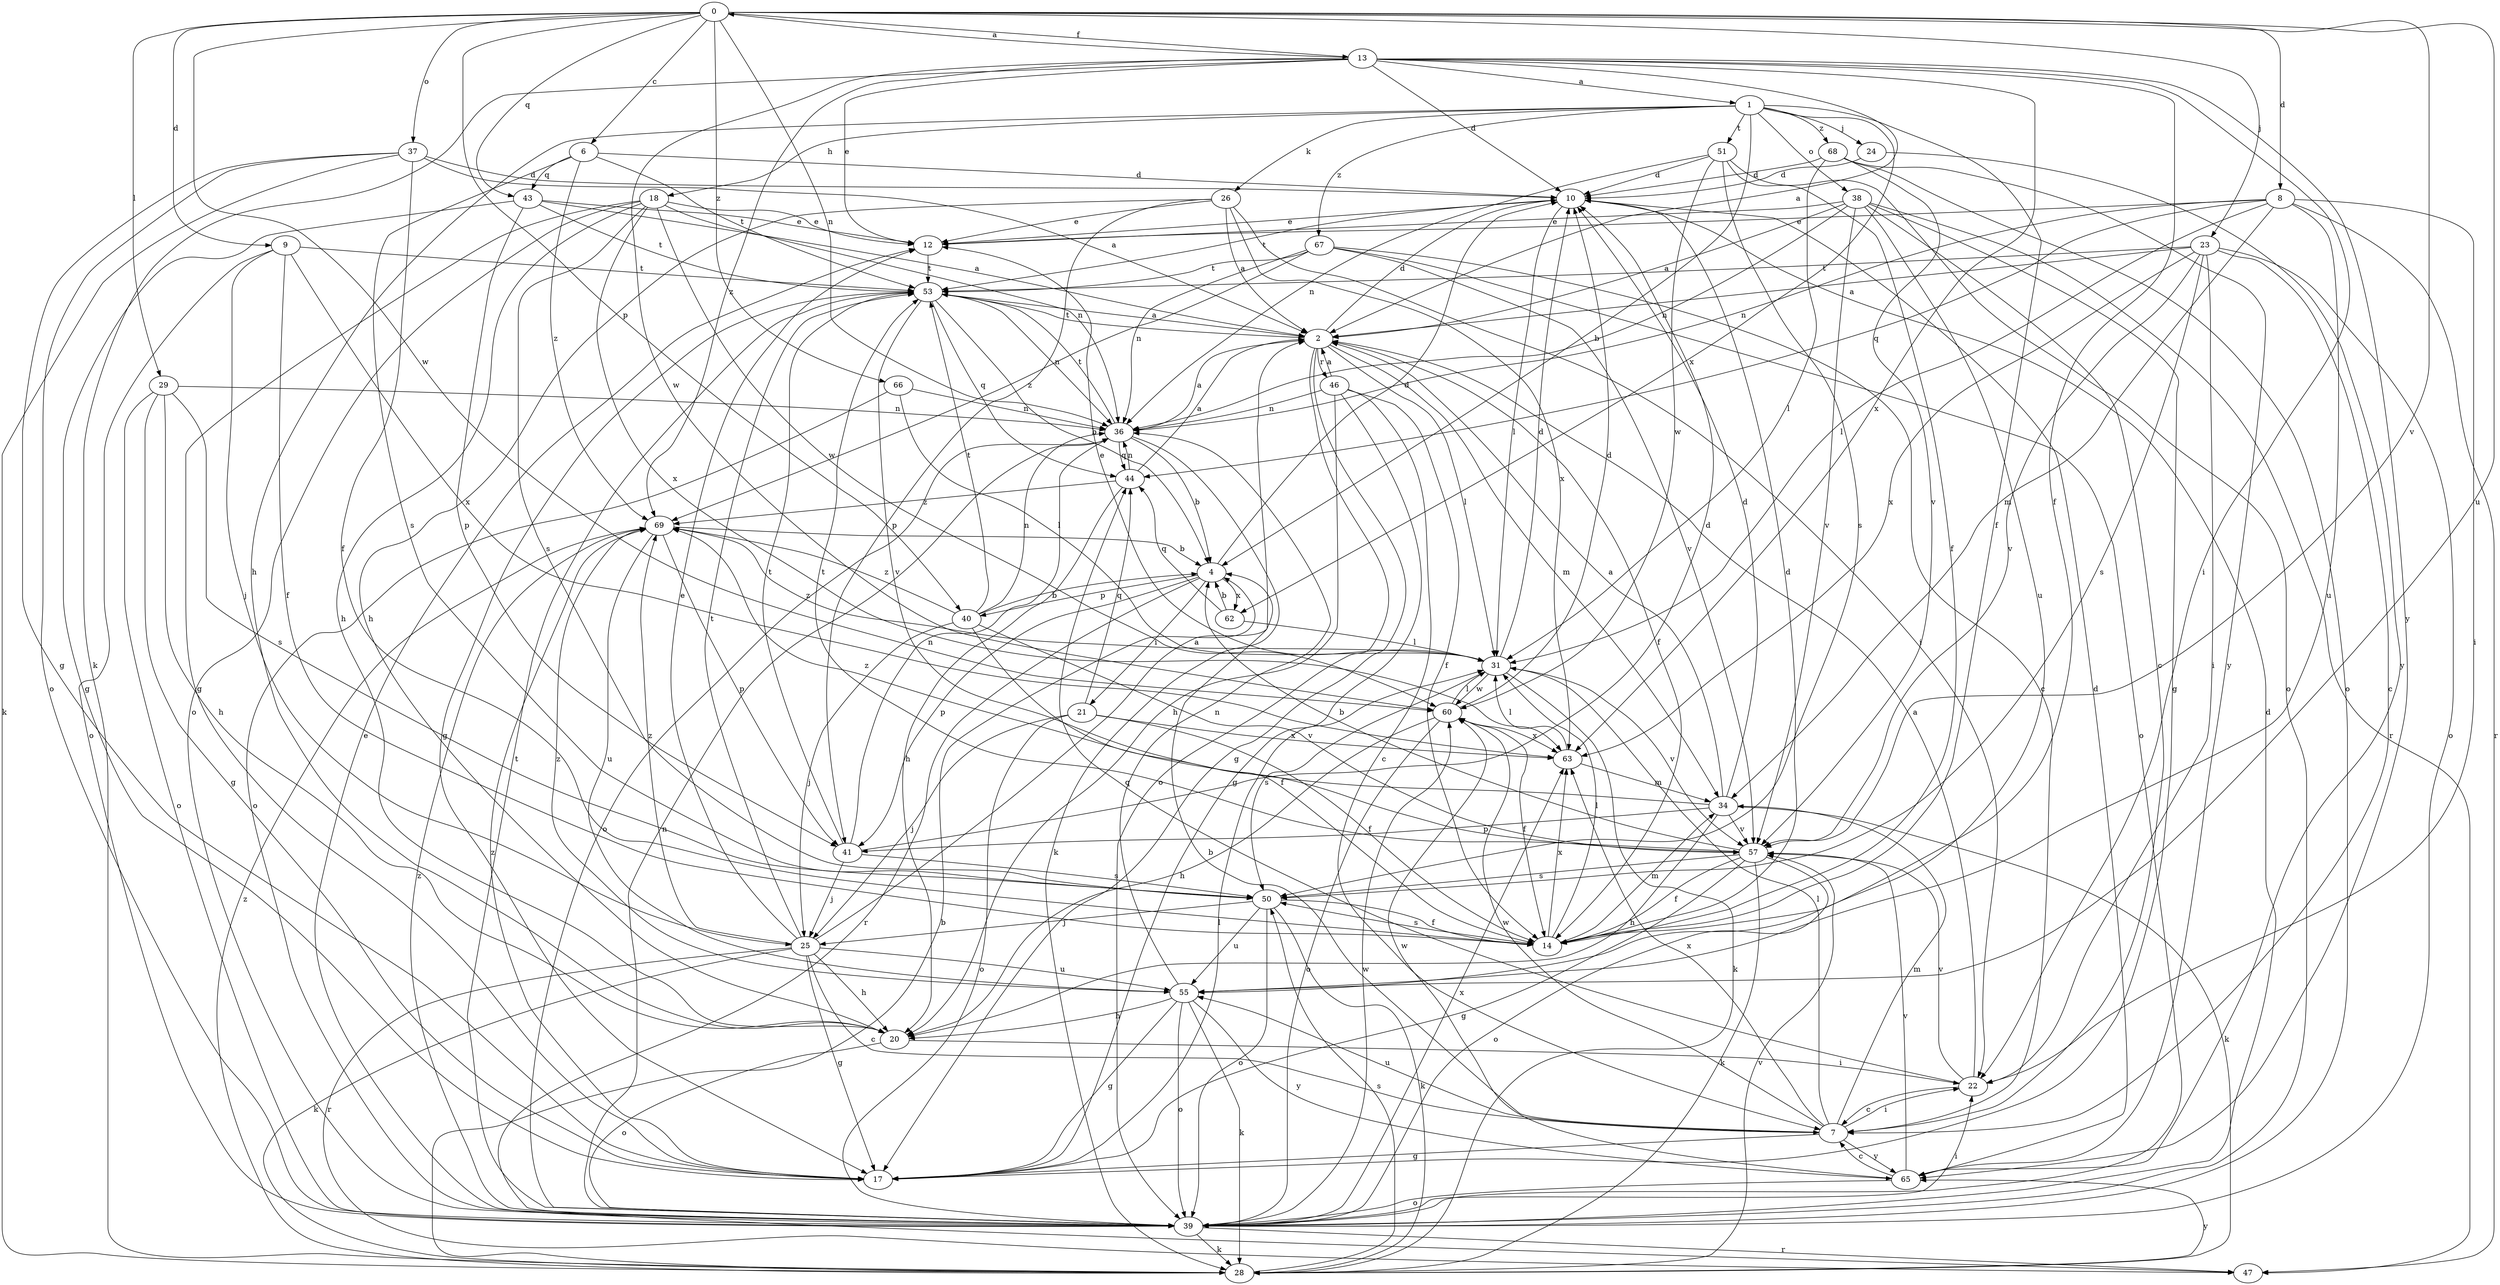 strict digraph  {
0;
1;
2;
4;
6;
7;
8;
9;
10;
12;
13;
14;
17;
18;
20;
21;
22;
23;
24;
25;
26;
28;
29;
31;
34;
36;
37;
38;
39;
40;
41;
43;
44;
46;
47;
50;
51;
53;
55;
57;
60;
62;
63;
65;
66;
67;
68;
69;
0 -> 6  [label=c];
0 -> 8  [label=d];
0 -> 9  [label=d];
0 -> 13  [label=f];
0 -> 23  [label=j];
0 -> 29  [label=l];
0 -> 36  [label=n];
0 -> 37  [label=o];
0 -> 40  [label=p];
0 -> 43  [label=q];
0 -> 55  [label=u];
0 -> 57  [label=v];
0 -> 60  [label=w];
0 -> 66  [label=z];
1 -> 4  [label=b];
1 -> 14  [label=f];
1 -> 18  [label=h];
1 -> 20  [label=h];
1 -> 24  [label=j];
1 -> 26  [label=k];
1 -> 38  [label=o];
1 -> 51  [label=t];
1 -> 62  [label=x];
1 -> 67  [label=z];
1 -> 68  [label=z];
2 -> 10  [label=d];
2 -> 14  [label=f];
2 -> 17  [label=g];
2 -> 31  [label=l];
2 -> 34  [label=m];
2 -> 39  [label=o];
2 -> 46  [label=r];
2 -> 53  [label=t];
4 -> 10  [label=d];
4 -> 21  [label=i];
4 -> 40  [label=p];
4 -> 41  [label=p];
4 -> 47  [label=r];
4 -> 62  [label=x];
6 -> 10  [label=d];
6 -> 43  [label=q];
6 -> 50  [label=s];
6 -> 53  [label=t];
6 -> 69  [label=z];
7 -> 4  [label=b];
7 -> 17  [label=g];
7 -> 22  [label=i];
7 -> 31  [label=l];
7 -> 34  [label=m];
7 -> 55  [label=u];
7 -> 60  [label=w];
7 -> 63  [label=x];
7 -> 65  [label=y];
8 -> 12  [label=e];
8 -> 22  [label=i];
8 -> 31  [label=l];
8 -> 34  [label=m];
8 -> 36  [label=n];
8 -> 44  [label=q];
8 -> 47  [label=r];
8 -> 55  [label=u];
9 -> 14  [label=f];
9 -> 25  [label=j];
9 -> 39  [label=o];
9 -> 53  [label=t];
9 -> 63  [label=x];
10 -> 12  [label=e];
10 -> 31  [label=l];
10 -> 53  [label=t];
12 -> 53  [label=t];
13 -> 0  [label=a];
13 -> 1  [label=a];
13 -> 2  [label=a];
13 -> 10  [label=d];
13 -> 12  [label=e];
13 -> 14  [label=f];
13 -> 22  [label=i];
13 -> 28  [label=k];
13 -> 60  [label=w];
13 -> 63  [label=x];
13 -> 65  [label=y];
13 -> 69  [label=z];
14 -> 10  [label=d];
14 -> 31  [label=l];
14 -> 34  [label=m];
14 -> 50  [label=s];
14 -> 63  [label=x];
17 -> 31  [label=l];
17 -> 69  [label=z];
18 -> 12  [label=e];
18 -> 17  [label=g];
18 -> 20  [label=h];
18 -> 36  [label=n];
18 -> 39  [label=o];
18 -> 50  [label=s];
18 -> 60  [label=w];
18 -> 63  [label=x];
20 -> 22  [label=i];
20 -> 39  [label=o];
21 -> 14  [label=f];
21 -> 25  [label=j];
21 -> 39  [label=o];
21 -> 44  [label=q];
21 -> 63  [label=x];
22 -> 2  [label=a];
22 -> 7  [label=c];
22 -> 44  [label=q];
22 -> 57  [label=v];
23 -> 2  [label=a];
23 -> 7  [label=c];
23 -> 22  [label=i];
23 -> 39  [label=o];
23 -> 50  [label=s];
23 -> 53  [label=t];
23 -> 57  [label=v];
23 -> 63  [label=x];
24 -> 10  [label=d];
24 -> 65  [label=y];
25 -> 2  [label=a];
25 -> 7  [label=c];
25 -> 12  [label=e];
25 -> 17  [label=g];
25 -> 20  [label=h];
25 -> 28  [label=k];
25 -> 47  [label=r];
25 -> 53  [label=t];
25 -> 55  [label=u];
25 -> 69  [label=z];
26 -> 2  [label=a];
26 -> 12  [label=e];
26 -> 20  [label=h];
26 -> 22  [label=i];
26 -> 41  [label=p];
26 -> 63  [label=x];
28 -> 4  [label=b];
28 -> 50  [label=s];
28 -> 57  [label=v];
28 -> 65  [label=y];
28 -> 69  [label=z];
29 -> 17  [label=g];
29 -> 20  [label=h];
29 -> 36  [label=n];
29 -> 39  [label=o];
29 -> 50  [label=s];
31 -> 10  [label=d];
31 -> 12  [label=e];
31 -> 28  [label=k];
31 -> 50  [label=s];
31 -> 57  [label=v];
31 -> 60  [label=w];
31 -> 69  [label=z];
34 -> 2  [label=a];
34 -> 10  [label=d];
34 -> 20  [label=h];
34 -> 28  [label=k];
34 -> 41  [label=p];
34 -> 57  [label=v];
34 -> 69  [label=z];
36 -> 2  [label=a];
36 -> 4  [label=b];
36 -> 28  [label=k];
36 -> 39  [label=o];
36 -> 44  [label=q];
36 -> 53  [label=t];
37 -> 2  [label=a];
37 -> 10  [label=d];
37 -> 14  [label=f];
37 -> 17  [label=g];
37 -> 28  [label=k];
37 -> 39  [label=o];
38 -> 2  [label=a];
38 -> 7  [label=c];
38 -> 12  [label=e];
38 -> 17  [label=g];
38 -> 36  [label=n];
38 -> 47  [label=r];
38 -> 55  [label=u];
38 -> 57  [label=v];
39 -> 10  [label=d];
39 -> 12  [label=e];
39 -> 22  [label=i];
39 -> 28  [label=k];
39 -> 36  [label=n];
39 -> 47  [label=r];
39 -> 53  [label=t];
39 -> 60  [label=w];
39 -> 63  [label=x];
39 -> 69  [label=z];
40 -> 4  [label=b];
40 -> 14  [label=f];
40 -> 25  [label=j];
40 -> 36  [label=n];
40 -> 53  [label=t];
40 -> 57  [label=v];
40 -> 69  [label=z];
41 -> 10  [label=d];
41 -> 25  [label=j];
41 -> 36  [label=n];
41 -> 50  [label=s];
41 -> 53  [label=t];
43 -> 2  [label=a];
43 -> 12  [label=e];
43 -> 17  [label=g];
43 -> 41  [label=p];
43 -> 53  [label=t];
44 -> 2  [label=a];
44 -> 20  [label=h];
44 -> 36  [label=n];
44 -> 69  [label=z];
46 -> 2  [label=a];
46 -> 7  [label=c];
46 -> 14  [label=f];
46 -> 17  [label=g];
46 -> 20  [label=h];
46 -> 36  [label=n];
50 -> 14  [label=f];
50 -> 25  [label=j];
50 -> 28  [label=k];
50 -> 39  [label=o];
50 -> 55  [label=u];
51 -> 10  [label=d];
51 -> 14  [label=f];
51 -> 36  [label=n];
51 -> 39  [label=o];
51 -> 50  [label=s];
51 -> 60  [label=w];
53 -> 2  [label=a];
53 -> 4  [label=b];
53 -> 17  [label=g];
53 -> 36  [label=n];
53 -> 44  [label=q];
53 -> 57  [label=v];
55 -> 17  [label=g];
55 -> 20  [label=h];
55 -> 28  [label=k];
55 -> 36  [label=n];
55 -> 39  [label=o];
55 -> 65  [label=y];
55 -> 69  [label=z];
57 -> 4  [label=b];
57 -> 14  [label=f];
57 -> 17  [label=g];
57 -> 28  [label=k];
57 -> 39  [label=o];
57 -> 50  [label=s];
57 -> 53  [label=t];
60 -> 10  [label=d];
60 -> 14  [label=f];
60 -> 20  [label=h];
60 -> 31  [label=l];
60 -> 39  [label=o];
60 -> 63  [label=x];
62 -> 4  [label=b];
62 -> 31  [label=l];
62 -> 44  [label=q];
63 -> 31  [label=l];
63 -> 34  [label=m];
65 -> 7  [label=c];
65 -> 10  [label=d];
65 -> 39  [label=o];
65 -> 57  [label=v];
65 -> 60  [label=w];
66 -> 31  [label=l];
66 -> 36  [label=n];
66 -> 39  [label=o];
67 -> 7  [label=c];
67 -> 36  [label=n];
67 -> 39  [label=o];
67 -> 53  [label=t];
67 -> 57  [label=v];
67 -> 69  [label=z];
68 -> 10  [label=d];
68 -> 31  [label=l];
68 -> 39  [label=o];
68 -> 57  [label=v];
68 -> 65  [label=y];
69 -> 4  [label=b];
69 -> 41  [label=p];
69 -> 55  [label=u];
}
